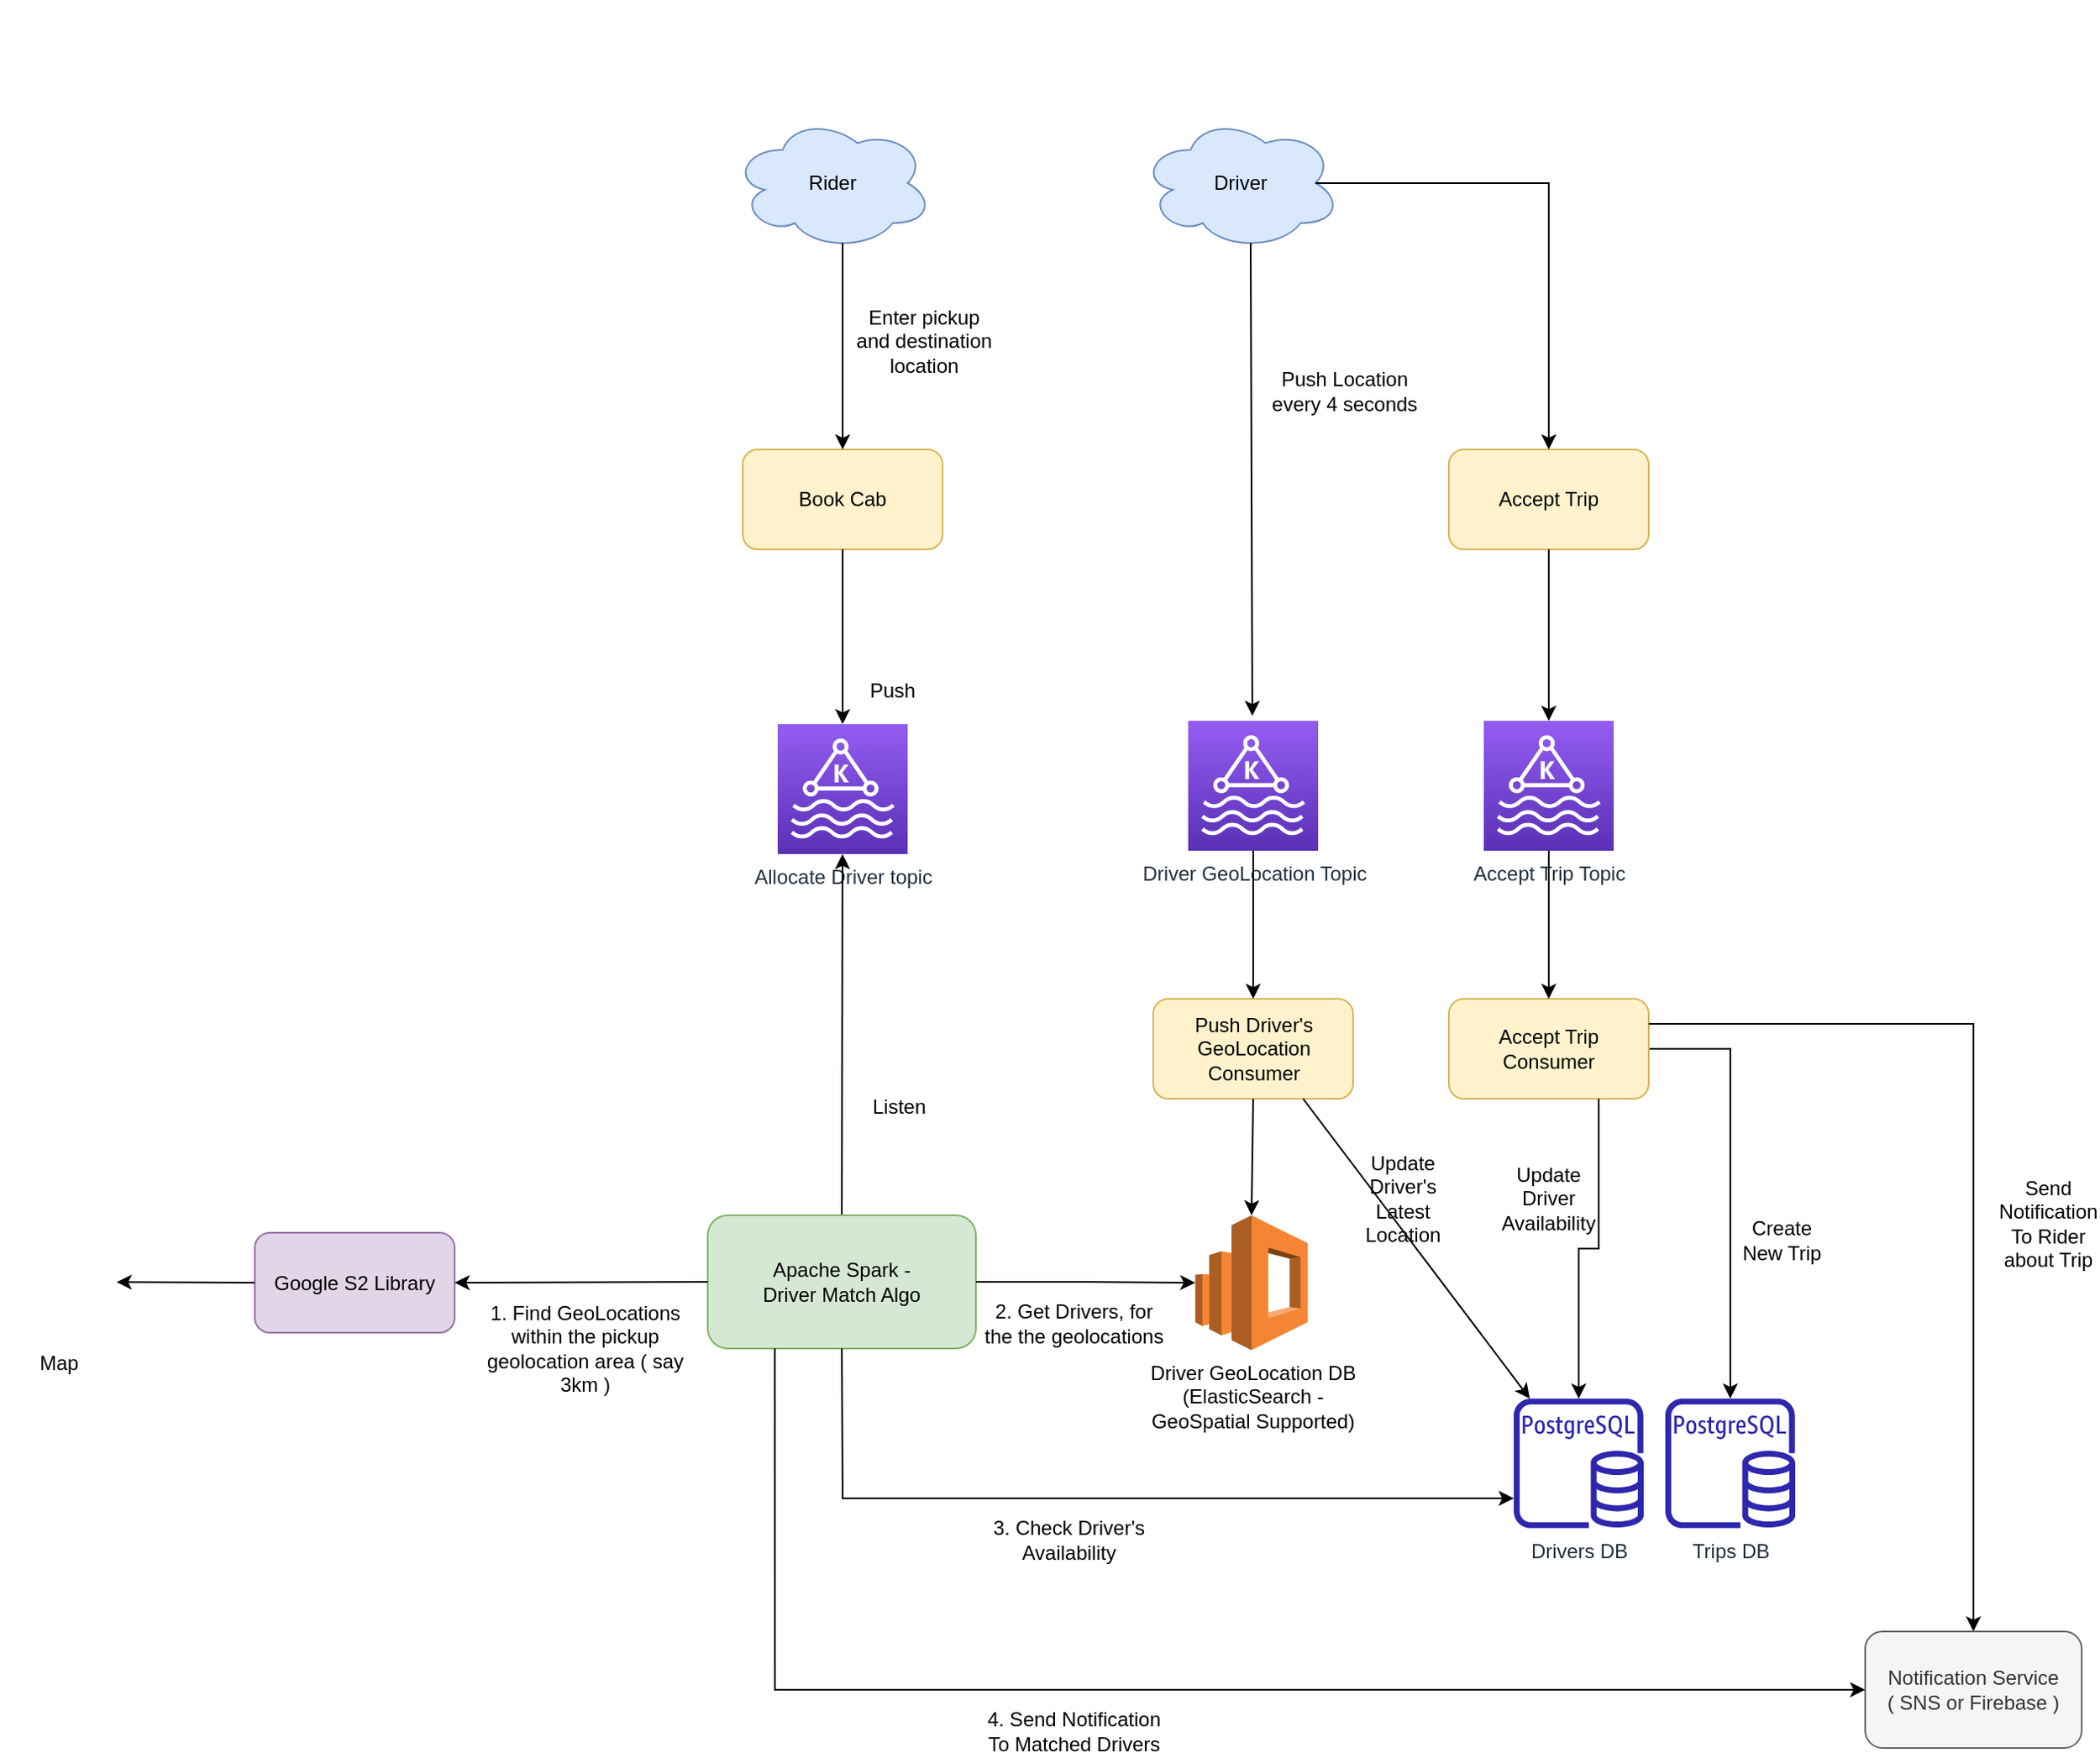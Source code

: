 <mxfile version="20.3.2" type="github">
  <diagram id="pcyGeBuE8nyzWbv3072U" name="Page-1">
    <mxGraphModel dx="1796" dy="526" grid="1" gridSize="10" guides="1" tooltips="1" connect="1" arrows="1" fold="1" page="1" pageScale="1" pageWidth="850" pageHeight="1100" math="0" shadow="0">
      <root>
        <mxCell id="0" />
        <mxCell id="1" parent="0" />
        <mxCell id="frjB1W2SkOTdsVXl6TDt-1" value="Rider" style="ellipse;shape=cloud;whiteSpace=wrap;html=1;fillColor=#dae8fc;strokeColor=#6c8ebf;" parent="1" vertex="1">
          <mxGeometry x="180" y="80" width="120" height="80" as="geometry" />
        </mxCell>
        <mxCell id="frjB1W2SkOTdsVXl6TDt-2" value="Book Cab" style="rounded=1;whiteSpace=wrap;html=1;fillColor=#fff2cc;strokeColor=#d6b656;" parent="1" vertex="1">
          <mxGeometry x="186" y="280" width="120" height="60" as="geometry" />
        </mxCell>
        <mxCell id="frjB1W2SkOTdsVXl6TDt-3" value="" style="endArrow=classic;html=1;rounded=0;exitX=0.55;exitY=0.95;exitDx=0;exitDy=0;exitPerimeter=0;entryX=0.5;entryY=0;entryDx=0;entryDy=0;" parent="1" source="frjB1W2SkOTdsVXl6TDt-1" target="frjB1W2SkOTdsVXl6TDt-2" edge="1">
          <mxGeometry width="50" height="50" relative="1" as="geometry">
            <mxPoint x="400" y="300" as="sourcePoint" />
            <mxPoint x="450" y="250" as="targetPoint" />
          </mxGeometry>
        </mxCell>
        <mxCell id="frjB1W2SkOTdsVXl6TDt-4" value="Enter pickup and destination location" style="text;html=1;strokeColor=none;fillColor=none;align=center;verticalAlign=middle;whiteSpace=wrap;rounded=0;" parent="1" vertex="1">
          <mxGeometry x="250" y="190" width="90" height="50" as="geometry" />
        </mxCell>
        <mxCell id="frjB1W2SkOTdsVXl6TDt-5" value="Allocate Driver topic" style="sketch=0;points=[[0,0,0],[0.25,0,0],[0.5,0,0],[0.75,0,0],[1,0,0],[0,1,0],[0.25,1,0],[0.5,1,0],[0.75,1,0],[1,1,0],[0,0.25,0],[0,0.5,0],[0,0.75,0],[1,0.25,0],[1,0.5,0],[1,0.75,0]];outlineConnect=0;fontColor=#232F3E;gradientColor=#945DF2;gradientDirection=north;fillColor=#5A30B5;strokeColor=#ffffff;dashed=0;verticalLabelPosition=bottom;verticalAlign=top;align=center;html=1;fontSize=12;fontStyle=0;aspect=fixed;shape=mxgraph.aws4.resourceIcon;resIcon=mxgraph.aws4.managed_streaming_for_kafka;" parent="1" vertex="1">
          <mxGeometry x="207" y="445" width="78" height="78" as="geometry" />
        </mxCell>
        <mxCell id="frjB1W2SkOTdsVXl6TDt-6" value="" style="endArrow=classic;html=1;rounded=0;exitX=0.5;exitY=1;exitDx=0;exitDy=0;entryX=0.5;entryY=0;entryDx=0;entryDy=0;entryPerimeter=0;" parent="1" source="frjB1W2SkOTdsVXl6TDt-2" target="frjB1W2SkOTdsVXl6TDt-5" edge="1">
          <mxGeometry width="50" height="50" relative="1" as="geometry">
            <mxPoint x="400" y="390" as="sourcePoint" />
            <mxPoint x="450" y="340" as="targetPoint" />
          </mxGeometry>
        </mxCell>
        <mxCell id="frjB1W2SkOTdsVXl6TDt-8" value="Driver GeoLocation DB &lt;br&gt;&lt;div&gt;(ElasticSearch - &lt;br&gt;&lt;/div&gt;&lt;div&gt;GeoSpatial Supported)&lt;/div&gt;" style="outlineConnect=0;dashed=0;verticalLabelPosition=bottom;verticalAlign=top;align=center;html=1;shape=mxgraph.aws3.elasticsearch_service;fillColor=#F58534;gradientColor=none;" parent="1" vertex="1">
          <mxGeometry x="457.75" y="740" width="67.5" height="81" as="geometry" />
        </mxCell>
        <mxCell id="frjB1W2SkOTdsVXl6TDt-10" value="" style="endArrow=classic;html=1;rounded=0;exitX=0.5;exitY=0;exitDx=0;exitDy=0;" parent="1" source="frjB1W2SkOTdsVXl6TDt-11" target="frjB1W2SkOTdsVXl6TDt-5" edge="1">
          <mxGeometry width="50" height="50" relative="1" as="geometry">
            <mxPoint x="246" y="610" as="sourcePoint" />
            <mxPoint x="450" y="630" as="targetPoint" />
          </mxGeometry>
        </mxCell>
        <mxCell id="frjB1W2SkOTdsVXl6TDt-11" value="&lt;div&gt;Apache Spark - &lt;br&gt;&lt;/div&gt;&lt;div&gt;Driver Match Algo&lt;br&gt;&lt;/div&gt;" style="rounded=1;whiteSpace=wrap;html=1;fillColor=#d5e8d4;strokeColor=#82b366;" parent="1" vertex="1">
          <mxGeometry x="165" y="740" width="161" height="80" as="geometry" />
        </mxCell>
        <mxCell id="frjB1W2SkOTdsVXl6TDt-13" value="" style="endArrow=classic;html=1;rounded=0;exitX=1;exitY=0.5;exitDx=0;exitDy=0;edgeStyle=orthogonalEdgeStyle;entryX=0;entryY=0.5;entryDx=0;entryDy=0;entryPerimeter=0;" parent="1" source="frjB1W2SkOTdsVXl6TDt-11" target="frjB1W2SkOTdsVXl6TDt-8" edge="1">
          <mxGeometry width="50" height="50" relative="1" as="geometry">
            <mxPoint x="360" y="810" as="sourcePoint" />
            <mxPoint x="410" y="760" as="targetPoint" />
          </mxGeometry>
        </mxCell>
        <mxCell id="frjB1W2SkOTdsVXl6TDt-16" value="Driver" style="ellipse;shape=cloud;whiteSpace=wrap;html=1;fillColor=#dae8fc;strokeColor=#6c8ebf;" parent="1" vertex="1">
          <mxGeometry x="425" y="80" width="120" height="80" as="geometry" />
        </mxCell>
        <mxCell id="frjB1W2SkOTdsVXl6TDt-17" value="" style="endArrow=classic;html=1;rounded=0;exitX=0.55;exitY=0.95;exitDx=0;exitDy=0;exitPerimeter=0;" parent="1" source="frjB1W2SkOTdsVXl6TDt-16" edge="1">
          <mxGeometry width="50" height="50" relative="1" as="geometry">
            <mxPoint x="310" y="370" as="sourcePoint" />
            <mxPoint x="492" y="440" as="targetPoint" />
          </mxGeometry>
        </mxCell>
        <mxCell id="frjB1W2SkOTdsVXl6TDt-19" value="Accept Trip" style="rounded=1;whiteSpace=wrap;html=1;fillColor=#fff2cc;strokeColor=#d6b656;" parent="1" vertex="1">
          <mxGeometry x="610" y="280" width="120" height="60" as="geometry" />
        </mxCell>
        <mxCell id="frjB1W2SkOTdsVXl6TDt-20" value="" style="endArrow=classic;html=1;rounded=0;exitX=0.875;exitY=0.5;exitDx=0;exitDy=0;exitPerimeter=0;entryX=0.5;entryY=0;entryDx=0;entryDy=0;edgeStyle=orthogonalEdgeStyle;" parent="1" source="frjB1W2SkOTdsVXl6TDt-16" target="frjB1W2SkOTdsVXl6TDt-19" edge="1">
          <mxGeometry width="50" height="50" relative="1" as="geometry">
            <mxPoint x="310" y="360" as="sourcePoint" />
            <mxPoint x="360" y="310" as="targetPoint" />
          </mxGeometry>
        </mxCell>
        <mxCell id="frjB1W2SkOTdsVXl6TDt-22" value="Driver GeoLocation Topic" style="sketch=0;points=[[0,0,0],[0.25,0,0],[0.5,0,0],[0.75,0,0],[1,0,0],[0,1,0],[0.25,1,0],[0.5,1,0],[0.75,1,0],[1,1,0],[0,0.25,0],[0,0.5,0],[0,0.75,0],[1,0.25,0],[1,0.5,0],[1,0.75,0]];outlineConnect=0;fontColor=#232F3E;gradientColor=#945DF2;gradientDirection=north;fillColor=#5A30B5;strokeColor=#ffffff;dashed=0;verticalLabelPosition=bottom;verticalAlign=top;align=center;html=1;fontSize=12;fontStyle=0;aspect=fixed;shape=mxgraph.aws4.resourceIcon;resIcon=mxgraph.aws4.managed_streaming_for_kafka;" parent="1" vertex="1">
          <mxGeometry x="453.5" y="443" width="78" height="78" as="geometry" />
        </mxCell>
        <mxCell id="frjB1W2SkOTdsVXl6TDt-25" value="Push Driver&#39;s GeoLocation Consumer" style="rounded=1;whiteSpace=wrap;html=1;fillColor=#fff2cc;strokeColor=#d6b656;" parent="1" vertex="1">
          <mxGeometry x="432.5" y="610" width="120" height="60" as="geometry" />
        </mxCell>
        <mxCell id="frjB1W2SkOTdsVXl6TDt-26" value="" style="endArrow=classic;html=1;rounded=0;exitX=0.5;exitY=1;exitDx=0;exitDy=0;exitPerimeter=0;entryX=0.5;entryY=0;entryDx=0;entryDy=0;" parent="1" source="frjB1W2SkOTdsVXl6TDt-22" target="frjB1W2SkOTdsVXl6TDt-25" edge="1">
          <mxGeometry width="50" height="50" relative="1" as="geometry">
            <mxPoint x="310" y="600" as="sourcePoint" />
            <mxPoint x="360" y="550" as="targetPoint" />
          </mxGeometry>
        </mxCell>
        <mxCell id="frjB1W2SkOTdsVXl6TDt-27" value="" style="endArrow=classic;html=1;rounded=0;exitX=0.5;exitY=1;exitDx=0;exitDy=0;entryX=0.5;entryY=0;entryDx=0;entryDy=0;entryPerimeter=0;" parent="1" source="frjB1W2SkOTdsVXl6TDt-25" target="frjB1W2SkOTdsVXl6TDt-8" edge="1">
          <mxGeometry width="50" height="50" relative="1" as="geometry">
            <mxPoint x="310" y="600" as="sourcePoint" />
            <mxPoint x="360" y="550" as="targetPoint" />
          </mxGeometry>
        </mxCell>
        <mxCell id="frjB1W2SkOTdsVXl6TDt-28" value="4. Send Notification To Matched Drivers" style="text;html=1;strokeColor=none;fillColor=none;align=center;verticalAlign=middle;whiteSpace=wrap;rounded=0;" parent="1" vertex="1">
          <mxGeometry x="325" y="1035" width="120" height="30" as="geometry" />
        </mxCell>
        <mxCell id="frjB1W2SkOTdsVXl6TDt-29" value="Accept Trip Topic" style="sketch=0;points=[[0,0,0],[0.25,0,0],[0.5,0,0],[0.75,0,0],[1,0,0],[0,1,0],[0.25,1,0],[0.5,1,0],[0.75,1,0],[1,1,0],[0,0.25,0],[0,0.5,0],[0,0.75,0],[1,0.25,0],[1,0.5,0],[1,0.75,0]];outlineConnect=0;fontColor=#232F3E;gradientColor=#945DF2;gradientDirection=north;fillColor=#5A30B5;strokeColor=#ffffff;dashed=0;verticalLabelPosition=bottom;verticalAlign=top;align=center;html=1;fontSize=12;fontStyle=0;aspect=fixed;shape=mxgraph.aws4.resourceIcon;resIcon=mxgraph.aws4.managed_streaming_for_kafka;" parent="1" vertex="1">
          <mxGeometry x="631" y="443" width="78" height="78" as="geometry" />
        </mxCell>
        <mxCell id="frjB1W2SkOTdsVXl6TDt-32" value="" style="endArrow=classic;html=1;rounded=0;exitX=0.5;exitY=1;exitDx=0;exitDy=0;" parent="1" source="frjB1W2SkOTdsVXl6TDt-19" target="frjB1W2SkOTdsVXl6TDt-29" edge="1">
          <mxGeometry width="50" height="50" relative="1" as="geometry">
            <mxPoint x="320" y="490" as="sourcePoint" />
            <mxPoint x="370" y="440" as="targetPoint" />
          </mxGeometry>
        </mxCell>
        <mxCell id="frjB1W2SkOTdsVXl6TDt-33" value="Trips DB" style="sketch=0;outlineConnect=0;fontColor=#232F3E;gradientColor=none;fillColor=#2E27AD;strokeColor=none;dashed=0;verticalLabelPosition=bottom;verticalAlign=top;align=center;html=1;fontSize=12;fontStyle=0;aspect=fixed;pointerEvents=1;shape=mxgraph.aws4.rds_postgresql_instance;" parent="1" vertex="1">
          <mxGeometry x="740" y="850" width="78" height="78" as="geometry" />
        </mxCell>
        <mxCell id="frjB1W2SkOTdsVXl6TDt-34" value="" style="endArrow=classic;html=1;rounded=0;exitX=1;exitY=0.5;exitDx=0;exitDy=0;edgeStyle=orthogonalEdgeStyle;" parent="1" source="frjB1W2SkOTdsVXl6TDt-35" target="frjB1W2SkOTdsVXl6TDt-33" edge="1">
          <mxGeometry width="50" height="50" relative="1" as="geometry">
            <mxPoint x="680" y="770" as="sourcePoint" />
            <mxPoint x="370" y="740" as="targetPoint" />
          </mxGeometry>
        </mxCell>
        <mxCell id="frjB1W2SkOTdsVXl6TDt-35" value="Accept Trip Consumer" style="rounded=1;whiteSpace=wrap;html=1;fillColor=#fff2cc;strokeColor=#d6b656;" parent="1" vertex="1">
          <mxGeometry x="610" y="610" width="120" height="60" as="geometry" />
        </mxCell>
        <mxCell id="frjB1W2SkOTdsVXl6TDt-36" value="" style="endArrow=classic;html=1;rounded=0;exitX=0.5;exitY=1;exitDx=0;exitDy=0;exitPerimeter=0;" parent="1" source="frjB1W2SkOTdsVXl6TDt-29" target="frjB1W2SkOTdsVXl6TDt-35" edge="1">
          <mxGeometry width="50" height="50" relative="1" as="geometry">
            <mxPoint x="320" y="660" as="sourcePoint" />
            <mxPoint x="370" y="610" as="targetPoint" />
          </mxGeometry>
        </mxCell>
        <mxCell id="frjB1W2SkOTdsVXl6TDt-39" value="2. Get Drivers, for the the geolocations" style="text;html=1;strokeColor=none;fillColor=none;align=center;verticalAlign=middle;whiteSpace=wrap;rounded=0;" parent="1" vertex="1">
          <mxGeometry x="330" y="790" width="110" height="30" as="geometry" />
        </mxCell>
        <mxCell id="frjB1W2SkOTdsVXl6TDt-40" value="Drivers DB" style="sketch=0;outlineConnect=0;fontColor=#232F3E;gradientColor=none;fillColor=#2E27AD;strokeColor=none;dashed=0;verticalLabelPosition=bottom;verticalAlign=top;align=center;html=1;fontSize=12;fontStyle=0;aspect=fixed;pointerEvents=1;shape=mxgraph.aws4.rds_postgresql_instance;" parent="1" vertex="1">
          <mxGeometry x="649" y="850" width="78" height="78" as="geometry" />
        </mxCell>
        <mxCell id="frjB1W2SkOTdsVXl6TDt-44" value="" style="endArrow=classic;html=1;rounded=0;exitX=0.75;exitY=1;exitDx=0;exitDy=0;edgeStyle=orthogonalEdgeStyle;" parent="1" source="frjB1W2SkOTdsVXl6TDt-35" target="frjB1W2SkOTdsVXl6TDt-40" edge="1">
          <mxGeometry width="50" height="50" relative="1" as="geometry">
            <mxPoint x="320" y="870" as="sourcePoint" />
            <mxPoint x="370" y="820" as="targetPoint" />
          </mxGeometry>
        </mxCell>
        <mxCell id="frjB1W2SkOTdsVXl6TDt-45" value="Update Driver Availability" style="text;html=1;strokeColor=none;fillColor=none;align=center;verticalAlign=middle;whiteSpace=wrap;rounded=0;" parent="1" vertex="1">
          <mxGeometry x="640" y="715" width="60" height="30" as="geometry" />
        </mxCell>
        <mxCell id="frjB1W2SkOTdsVXl6TDt-46" value="" style="endArrow=classic;html=1;rounded=0;exitX=0.5;exitY=1;exitDx=0;exitDy=0;edgeStyle=elbowEdgeStyle;" parent="1" source="frjB1W2SkOTdsVXl6TDt-11" target="frjB1W2SkOTdsVXl6TDt-40" edge="1">
          <mxGeometry width="50" height="50" relative="1" as="geometry">
            <mxPoint x="320" y="830" as="sourcePoint" />
            <mxPoint x="370" y="780" as="targetPoint" />
            <Array as="points">
              <mxPoint x="246" y="910" />
            </Array>
          </mxGeometry>
        </mxCell>
        <mxCell id="frjB1W2SkOTdsVXl6TDt-47" value="3. Check Driver&#39;s Availability" style="text;html=1;strokeColor=none;fillColor=none;align=center;verticalAlign=middle;whiteSpace=wrap;rounded=0;" parent="1" vertex="1">
          <mxGeometry x="335" y="920" width="94" height="30" as="geometry" />
        </mxCell>
        <mxCell id="frjB1W2SkOTdsVXl6TDt-54" value="" style="endArrow=classic;html=1;rounded=0;exitX=1;exitY=0.25;exitDx=0;exitDy=0;edgeStyle=orthogonalEdgeStyle;" parent="1" source="frjB1W2SkOTdsVXl6TDt-35" target="frjB1W2SkOTdsVXl6TDt-58" edge="1">
          <mxGeometry width="50" height="50" relative="1" as="geometry">
            <mxPoint x="880" y="670" as="sourcePoint" />
            <mxPoint x="930" y="620" as="targetPoint" />
          </mxGeometry>
        </mxCell>
        <mxCell id="frjB1W2SkOTdsVXl6TDt-55" value="Send Notification To Rider about Trip" style="text;html=1;strokeColor=none;fillColor=none;align=center;verticalAlign=middle;whiteSpace=wrap;rounded=0;" parent="1" vertex="1">
          <mxGeometry x="940" y="730" width="60" height="30" as="geometry" />
        </mxCell>
        <mxCell id="frjB1W2SkOTdsVXl6TDt-56" value="Create New Trip" style="text;html=1;strokeColor=none;fillColor=none;align=center;verticalAlign=middle;whiteSpace=wrap;rounded=0;" parent="1" vertex="1">
          <mxGeometry x="780" y="740" width="60" height="30" as="geometry" />
        </mxCell>
        <mxCell id="frjB1W2SkOTdsVXl6TDt-58" value="&lt;div&gt;Notification Service &lt;br&gt;&lt;/div&gt;&lt;div&gt;( SNS or Firebase )&lt;/div&gt;" style="rounded=1;whiteSpace=wrap;html=1;fillColor=#f5f5f5;strokeColor=#666666;fontColor=#333333;" parent="1" vertex="1">
          <mxGeometry x="860" y="990" width="130" height="70" as="geometry" />
        </mxCell>
        <mxCell id="frjB1W2SkOTdsVXl6TDt-59" value="" style="endArrow=classic;html=1;rounded=0;exitX=0.25;exitY=1;exitDx=0;exitDy=0;entryX=0;entryY=0.5;entryDx=0;entryDy=0;edgeStyle=orthogonalEdgeStyle;" parent="1" source="frjB1W2SkOTdsVXl6TDt-11" target="frjB1W2SkOTdsVXl6TDt-58" edge="1">
          <mxGeometry width="50" height="50" relative="1" as="geometry">
            <mxPoint x="550" y="870" as="sourcePoint" />
            <mxPoint x="600" y="820" as="targetPoint" />
          </mxGeometry>
        </mxCell>
        <mxCell id="39VdxQCoYcgSN5myBxom-1" value="Push" style="text;html=1;strokeColor=none;fillColor=none;align=center;verticalAlign=middle;whiteSpace=wrap;rounded=0;" parent="1" vertex="1">
          <mxGeometry x="246" y="410" width="60" height="30" as="geometry" />
        </mxCell>
        <mxCell id="39VdxQCoYcgSN5myBxom-2" value="Listen" style="text;html=1;strokeColor=none;fillColor=none;align=center;verticalAlign=middle;whiteSpace=wrap;rounded=0;" parent="1" vertex="1">
          <mxGeometry x="250" y="660" width="60" height="30" as="geometry" />
        </mxCell>
        <mxCell id="VM7dyoGf9EZAc1K57mq5-1" value="Map" style="shape=image;html=1;verticalAlign=top;verticalLabelPosition=bottom;labelBackgroundColor=#ffffff;imageAspect=0;aspect=fixed;image=https://cdn1.iconfinder.com/data/icons/ui-essential-17/32/UI_Essential_Outline_2_essential-app-ui-location-map-pin-22-128.png" vertex="1" parent="1">
          <mxGeometry x="-260" y="745" width="70" height="70" as="geometry" />
        </mxCell>
        <mxCell id="VM7dyoGf9EZAc1K57mq5-2" value="Google S2 Library" style="rounded=1;whiteSpace=wrap;html=1;fillColor=#e1d5e7;strokeColor=#9673a6;" vertex="1" parent="1">
          <mxGeometry x="-107" y="750.5" width="120" height="60" as="geometry" />
        </mxCell>
        <mxCell id="VM7dyoGf9EZAc1K57mq5-4" value="" style="endArrow=classic;html=1;rounded=0;exitX=0;exitY=0.5;exitDx=0;exitDy=0;entryX=1;entryY=0.5;entryDx=0;entryDy=0;" edge="1" parent="1" source="frjB1W2SkOTdsVXl6TDt-11" target="VM7dyoGf9EZAc1K57mq5-2">
          <mxGeometry width="50" height="50" relative="1" as="geometry">
            <mxPoint x="110" y="830" as="sourcePoint" />
            <mxPoint x="160" y="780" as="targetPoint" />
          </mxGeometry>
        </mxCell>
        <mxCell id="VM7dyoGf9EZAc1K57mq5-5" value="" style="endArrow=classic;html=1;rounded=0;exitX=0;exitY=0.5;exitDx=0;exitDy=0;" edge="1" parent="1" source="VM7dyoGf9EZAc1K57mq5-2" target="VM7dyoGf9EZAc1K57mq5-1">
          <mxGeometry width="50" height="50" relative="1" as="geometry">
            <mxPoint x="110" y="830" as="sourcePoint" />
            <mxPoint x="160" y="780" as="targetPoint" />
          </mxGeometry>
        </mxCell>
        <mxCell id="VM7dyoGf9EZAc1K57mq5-6" value="1. Find GeoLocations within the pickup geolocation area ( say 3km )" style="text;html=1;strokeColor=none;fillColor=none;align=center;verticalAlign=middle;whiteSpace=wrap;rounded=0;" vertex="1" parent="1">
          <mxGeometry x="24" y="800" width="135" height="40" as="geometry" />
        </mxCell>
        <mxCell id="VM7dyoGf9EZAc1K57mq5-7" value="&lt;div&gt;Push Location every 4 seconds&lt;br&gt;&lt;/div&gt;" style="text;html=1;strokeColor=none;fillColor=none;align=center;verticalAlign=middle;whiteSpace=wrap;rounded=0;" vertex="1" parent="1">
          <mxGeometry x="500" y="230" width="95" height="30" as="geometry" />
        </mxCell>
        <mxCell id="VM7dyoGf9EZAc1K57mq5-8" value="" style="shape=image;html=1;verticalAlign=top;verticalLabelPosition=bottom;labelBackgroundColor=#ffffff;imageAspect=0;aspect=fixed;image=https://cdn4.iconfinder.com/data/icons/transportation-190/1000/transportation_cabrio_automobile_cabriolet_car_vehicle_cab-128.png" vertex="1" parent="1">
          <mxGeometry x="417" y="10" width="128" height="128" as="geometry" />
        </mxCell>
        <mxCell id="VM7dyoGf9EZAc1K57mq5-9" value="" style="endArrow=classic;html=1;rounded=0;exitX=0.75;exitY=1;exitDx=0;exitDy=0;" edge="1" parent="1" source="frjB1W2SkOTdsVXl6TDt-25" target="frjB1W2SkOTdsVXl6TDt-40">
          <mxGeometry width="50" height="50" relative="1" as="geometry">
            <mxPoint x="600" y="740" as="sourcePoint" />
            <mxPoint x="650" y="690" as="targetPoint" />
          </mxGeometry>
        </mxCell>
        <mxCell id="VM7dyoGf9EZAc1K57mq5-10" value="Update Driver&#39;s Latest Location" style="text;html=1;strokeColor=none;fillColor=none;align=center;verticalAlign=middle;whiteSpace=wrap;rounded=0;" vertex="1" parent="1">
          <mxGeometry x="545" y="715" width="75" height="30" as="geometry" />
        </mxCell>
      </root>
    </mxGraphModel>
  </diagram>
</mxfile>
